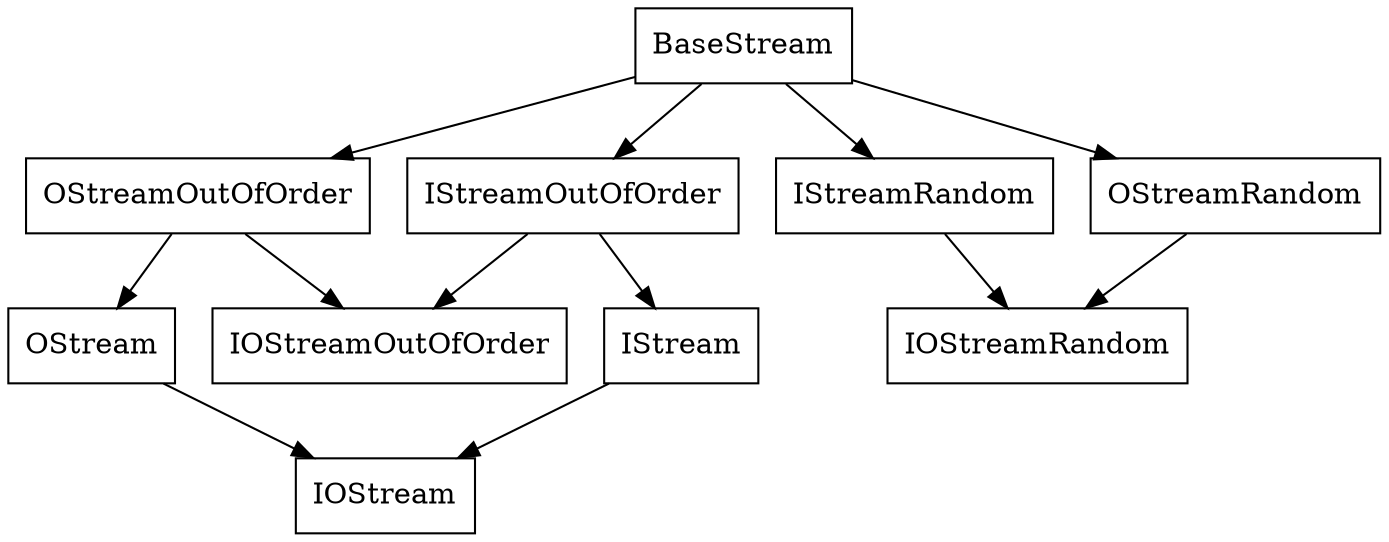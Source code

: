 digraph G {
node [shape=box];
BaseStream->OStreamOutOfOrder;
BaseStream->IStreamOutOfOrder;
BaseStream->IStreamRandom;
BaseStream->OStreamRandom;
OStreamOutOfOrder->OStream->IOStream;
IStreamOutOfOrder->IStream->IOStream;
OStreamOutOfOrder->IOStreamOutOfOrder;
IStreamOutOfOrder->IOStreamOutOfOrder;
IStreamRandom->IOStreamRandom;
OStreamRandom->IOStreamRandom;
}